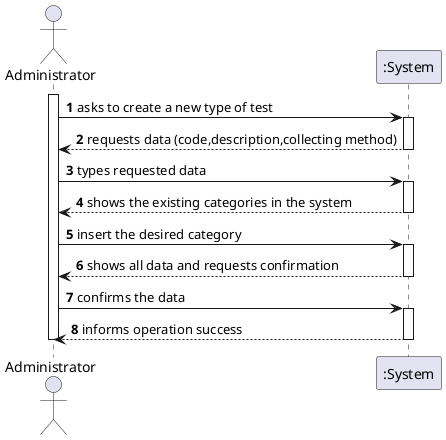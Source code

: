 @startuml
autonumber
actor "Administrator" as Adm

activate Adm
Adm -> ":System" : asks to create a new type of test
activate ":System"
":System" --> Adm : requests data (code,description,collecting method)
deactivate ":System"

Adm -> ":System" : types requested data
activate ":System"
":System" --> Adm : shows the existing categories in the system
deactivate ":System"

Adm -> ":System" : insert the desired category
activate ":System"
":System" --> Adm : shows all data and requests confirmation
deactivate ":System"

Adm -> ":System" : confirms the data
activate ":System"
":System" --> Adm : informs operation success
deactivate ":System"

deactivate Adm

@enduml